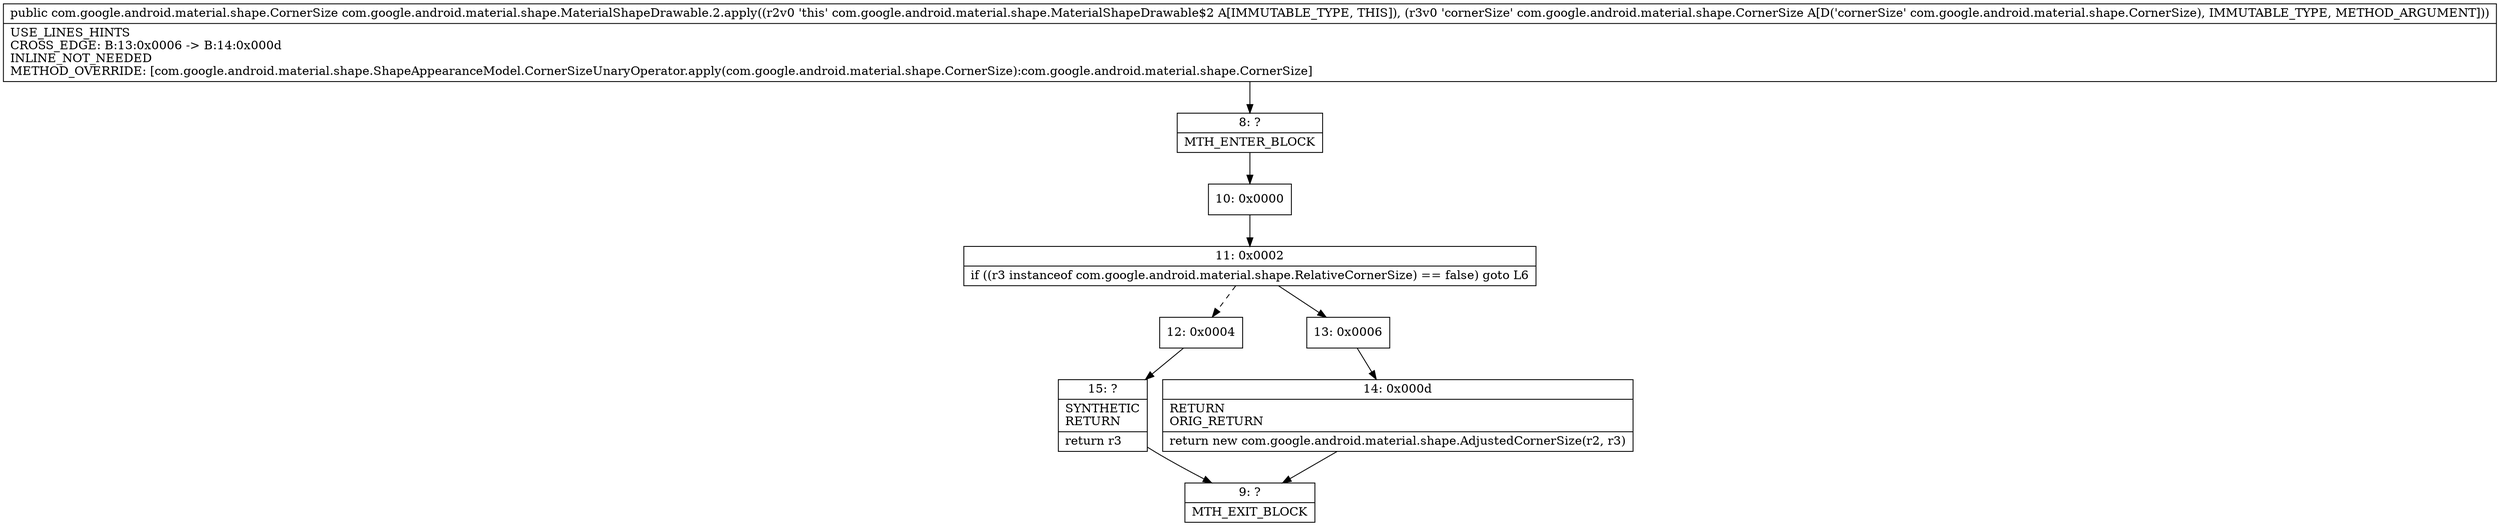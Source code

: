 digraph "CFG forcom.google.android.material.shape.MaterialShapeDrawable.2.apply(Lcom\/google\/android\/material\/shape\/CornerSize;)Lcom\/google\/android\/material\/shape\/CornerSize;" {
Node_8 [shape=record,label="{8\:\ ?|MTH_ENTER_BLOCK\l}"];
Node_10 [shape=record,label="{10\:\ 0x0000}"];
Node_11 [shape=record,label="{11\:\ 0x0002|if ((r3 instanceof com.google.android.material.shape.RelativeCornerSize) == false) goto L6\l}"];
Node_12 [shape=record,label="{12\:\ 0x0004}"];
Node_15 [shape=record,label="{15\:\ ?|SYNTHETIC\lRETURN\l|return r3\l}"];
Node_9 [shape=record,label="{9\:\ ?|MTH_EXIT_BLOCK\l}"];
Node_13 [shape=record,label="{13\:\ 0x0006}"];
Node_14 [shape=record,label="{14\:\ 0x000d|RETURN\lORIG_RETURN\l|return new com.google.android.material.shape.AdjustedCornerSize(r2, r3)\l}"];
MethodNode[shape=record,label="{public com.google.android.material.shape.CornerSize com.google.android.material.shape.MaterialShapeDrawable.2.apply((r2v0 'this' com.google.android.material.shape.MaterialShapeDrawable$2 A[IMMUTABLE_TYPE, THIS]), (r3v0 'cornerSize' com.google.android.material.shape.CornerSize A[D('cornerSize' com.google.android.material.shape.CornerSize), IMMUTABLE_TYPE, METHOD_ARGUMENT]))  | USE_LINES_HINTS\lCROSS_EDGE: B:13:0x0006 \-\> B:14:0x000d\lINLINE_NOT_NEEDED\lMETHOD_OVERRIDE: [com.google.android.material.shape.ShapeAppearanceModel.CornerSizeUnaryOperator.apply(com.google.android.material.shape.CornerSize):com.google.android.material.shape.CornerSize]\l}"];
MethodNode -> Node_8;Node_8 -> Node_10;
Node_10 -> Node_11;
Node_11 -> Node_12[style=dashed];
Node_11 -> Node_13;
Node_12 -> Node_15;
Node_15 -> Node_9;
Node_13 -> Node_14;
Node_14 -> Node_9;
}

